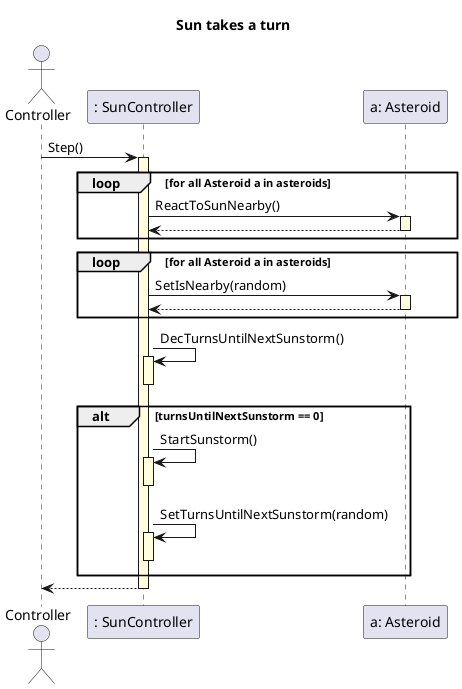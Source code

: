 @startuml
skinparam SequenceLifeLineBackgroundColor LightYellow

title "Sun takes a turn"

actor Controller as CTR
participant ": SunController" as sunController
participant "a: Asteroid" as asteroid

CTR -> sunController ++ : Step()

loop for all Asteroid a in asteroids

    sunController -> asteroid ++ : ReactToSunNearby()
    asteroid --> sunController --

end

loop for all Asteroid a in asteroids

    sunController -> asteroid ++ : SetIsNearby(random)
    asteroid --> sunController --

end

sunController -> sunController ++ : DecTurnsUntilNextSunstorm()
deactivate sunController

alt turnsUntilNextSunstorm == 0

    sunController -> sunController ++ : StartSunstorm()
    deactivate sunController

    sunController -> sunController ++ : SetTurnsUntilNextSunstorm(random)
    deactivate sunController

end

sunController --> CTR --

@enduml